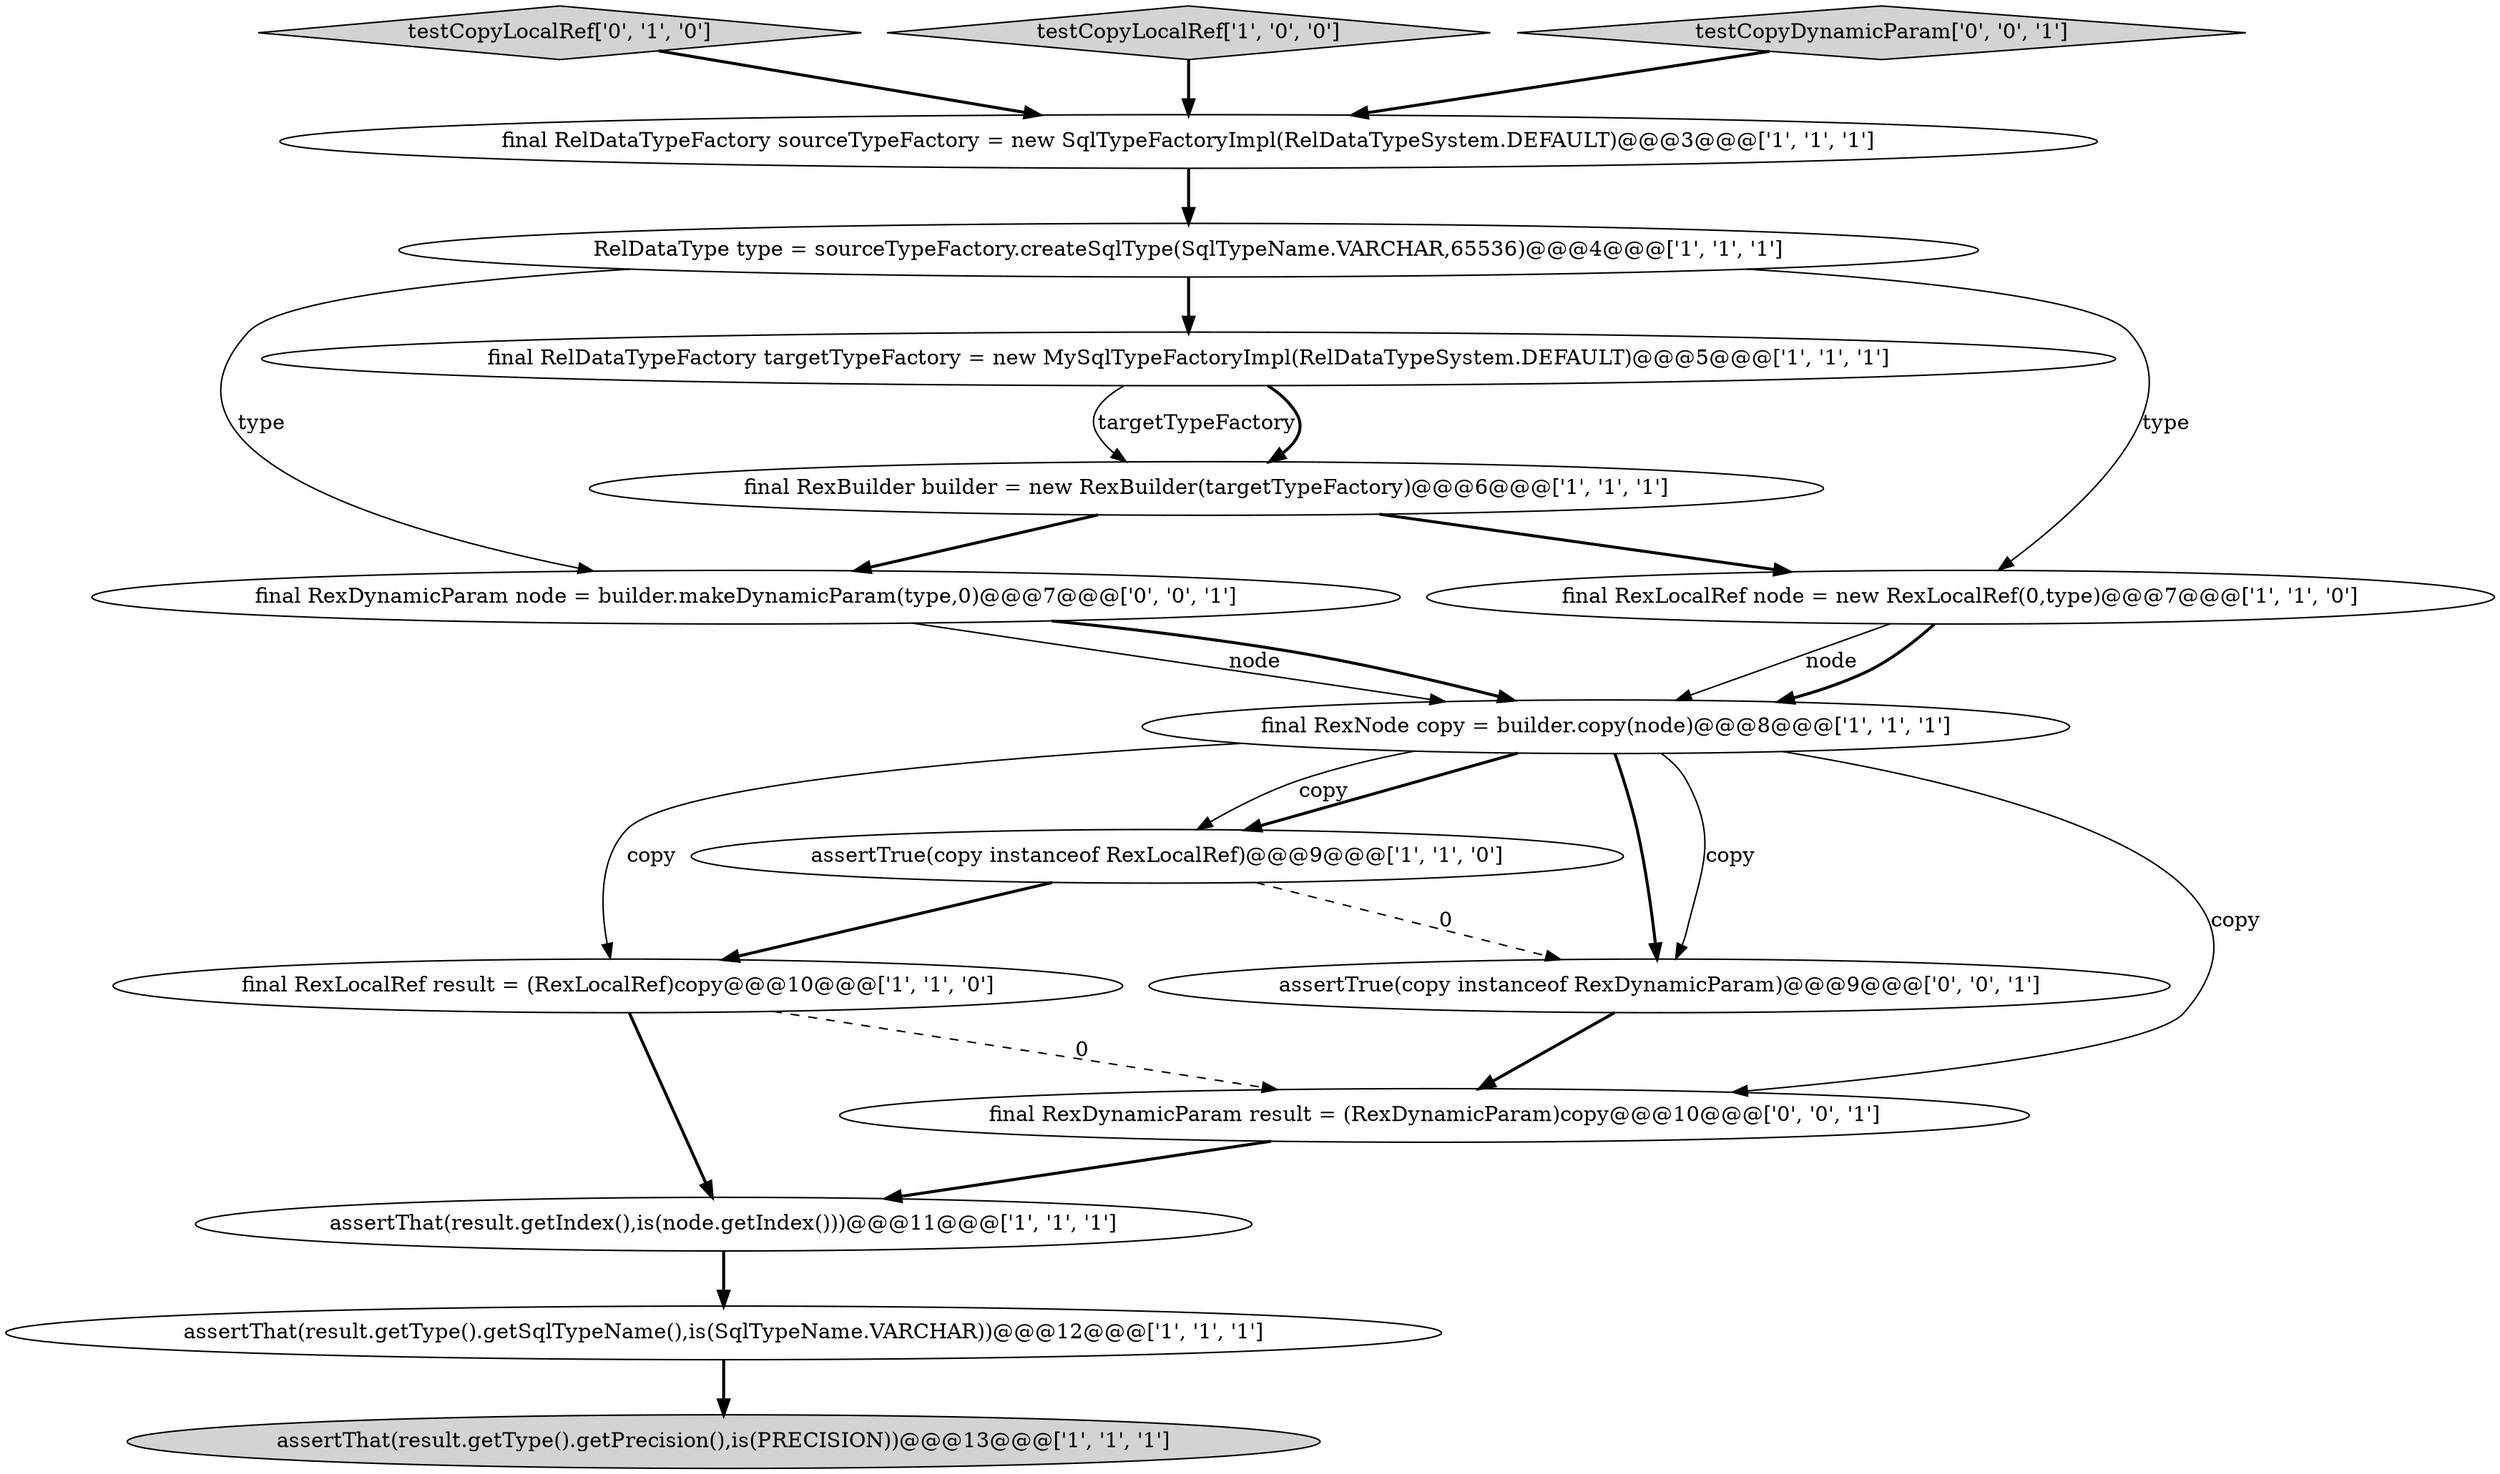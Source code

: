 digraph {
1 [style = filled, label = "final RexBuilder builder = new RexBuilder(targetTypeFactory)@@@6@@@['1', '1', '1']", fillcolor = white, shape = ellipse image = "AAA0AAABBB1BBB"];
4 [style = filled, label = "final RelDataTypeFactory sourceTypeFactory = new SqlTypeFactoryImpl(RelDataTypeSystem.DEFAULT)@@@3@@@['1', '1', '1']", fillcolor = white, shape = ellipse image = "AAA0AAABBB1BBB"];
12 [style = filled, label = "testCopyLocalRef['0', '1', '0']", fillcolor = lightgray, shape = diamond image = "AAA0AAABBB2BBB"];
14 [style = filled, label = "final RexDynamicParam node = builder.makeDynamicParam(type,0)@@@7@@@['0', '0', '1']", fillcolor = white, shape = ellipse image = "AAA0AAABBB3BBB"];
7 [style = filled, label = "testCopyLocalRef['1', '0', '0']", fillcolor = lightgray, shape = diamond image = "AAA0AAABBB1BBB"];
10 [style = filled, label = "final RelDataTypeFactory targetTypeFactory = new MySqlTypeFactoryImpl(RelDataTypeSystem.DEFAULT)@@@5@@@['1', '1', '1']", fillcolor = white, shape = ellipse image = "AAA0AAABBB1BBB"];
0 [style = filled, label = "RelDataType type = sourceTypeFactory.createSqlType(SqlTypeName.VARCHAR,65536)@@@4@@@['1', '1', '1']", fillcolor = white, shape = ellipse image = "AAA0AAABBB1BBB"];
16 [style = filled, label = "final RexDynamicParam result = (RexDynamicParam)copy@@@10@@@['0', '0', '1']", fillcolor = white, shape = ellipse image = "AAA0AAABBB3BBB"];
13 [style = filled, label = "assertTrue(copy instanceof RexDynamicParam)@@@9@@@['0', '0', '1']", fillcolor = white, shape = ellipse image = "AAA0AAABBB3BBB"];
5 [style = filled, label = "final RexLocalRef node = new RexLocalRef(0,type)@@@7@@@['1', '1', '0']", fillcolor = white, shape = ellipse image = "AAA0AAABBB1BBB"];
8 [style = filled, label = "final RexLocalRef result = (RexLocalRef)copy@@@10@@@['1', '1', '0']", fillcolor = white, shape = ellipse image = "AAA0AAABBB1BBB"];
2 [style = filled, label = "assertThat(result.getType().getPrecision(),is(PRECISION))@@@13@@@['1', '1', '1']", fillcolor = lightgray, shape = ellipse image = "AAA0AAABBB1BBB"];
15 [style = filled, label = "testCopyDynamicParam['0', '0', '1']", fillcolor = lightgray, shape = diamond image = "AAA0AAABBB3BBB"];
9 [style = filled, label = "assertThat(result.getType().getSqlTypeName(),is(SqlTypeName.VARCHAR))@@@12@@@['1', '1', '1']", fillcolor = white, shape = ellipse image = "AAA0AAABBB1BBB"];
6 [style = filled, label = "assertThat(result.getIndex(),is(node.getIndex()))@@@11@@@['1', '1', '1']", fillcolor = white, shape = ellipse image = "AAA0AAABBB1BBB"];
3 [style = filled, label = "assertTrue(copy instanceof RexLocalRef)@@@9@@@['1', '1', '0']", fillcolor = white, shape = ellipse image = "AAA0AAABBB1BBB"];
11 [style = filled, label = "final RexNode copy = builder.copy(node)@@@8@@@['1', '1', '1']", fillcolor = white, shape = ellipse image = "AAA0AAABBB1BBB"];
1->5 [style = bold, label=""];
8->16 [style = dashed, label="0"];
11->13 [style = solid, label="copy"];
9->2 [style = bold, label=""];
0->5 [style = solid, label="type"];
16->6 [style = bold, label=""];
8->6 [style = bold, label=""];
7->4 [style = bold, label=""];
0->14 [style = solid, label="type"];
3->13 [style = dashed, label="0"];
13->16 [style = bold, label=""];
4->0 [style = bold, label=""];
14->11 [style = solid, label="node"];
0->10 [style = bold, label=""];
12->4 [style = bold, label=""];
11->3 [style = bold, label=""];
11->3 [style = solid, label="copy"];
5->11 [style = solid, label="node"];
3->8 [style = bold, label=""];
11->13 [style = bold, label=""];
15->4 [style = bold, label=""];
1->14 [style = bold, label=""];
5->11 [style = bold, label=""];
10->1 [style = solid, label="targetTypeFactory"];
6->9 [style = bold, label=""];
10->1 [style = bold, label=""];
14->11 [style = bold, label=""];
11->8 [style = solid, label="copy"];
11->16 [style = solid, label="copy"];
}
